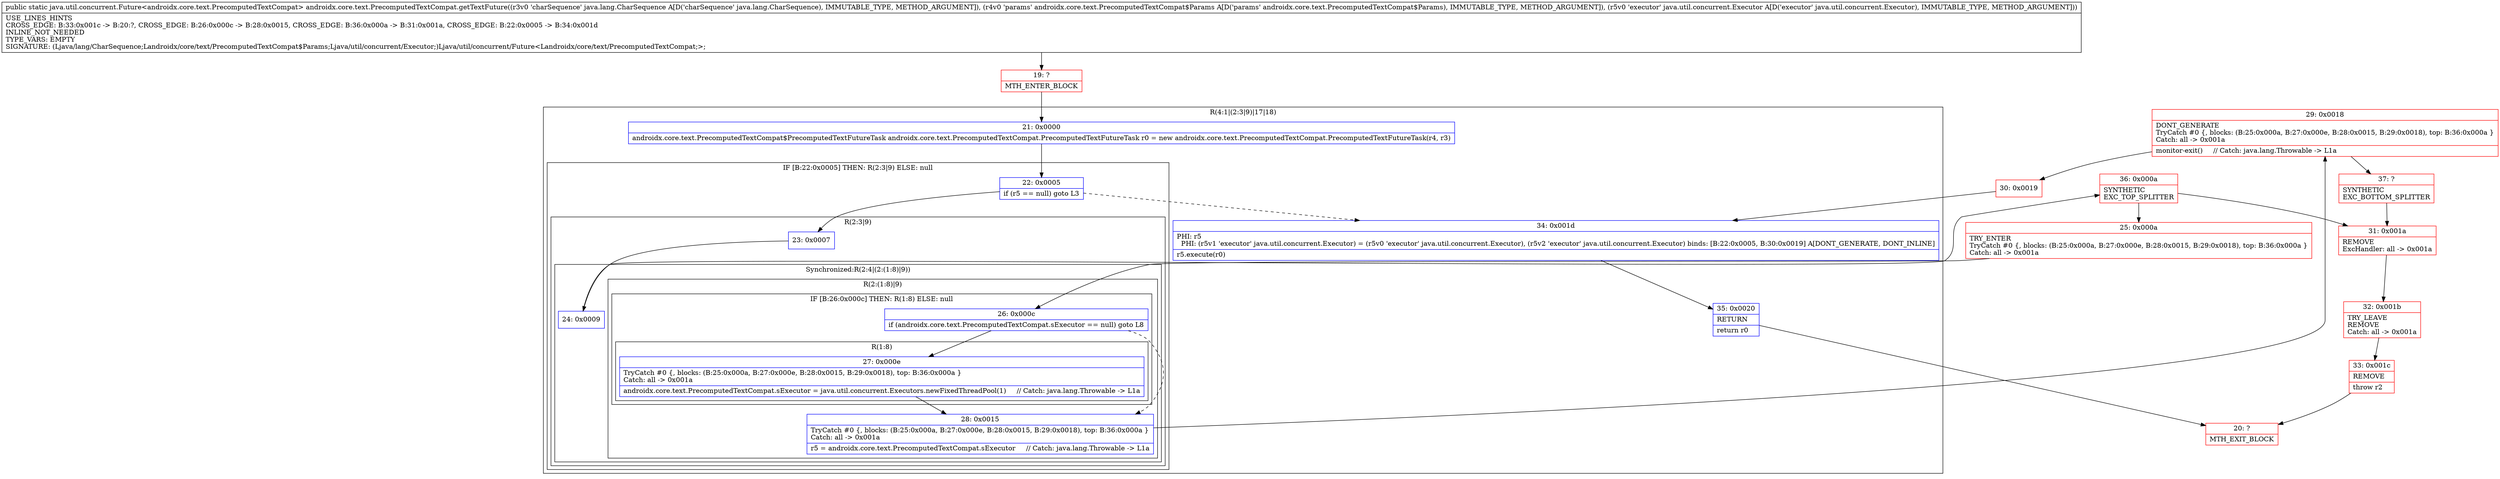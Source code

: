 digraph "CFG forandroidx.core.text.PrecomputedTextCompat.getTextFuture(Ljava\/lang\/CharSequence;Landroidx\/core\/text\/PrecomputedTextCompat$Params;Ljava\/util\/concurrent\/Executor;)Ljava\/util\/concurrent\/Future;" {
subgraph cluster_Region_1914595367 {
label = "R(4:1|(2:3|9)|17|18)";
node [shape=record,color=blue];
Node_21 [shape=record,label="{21\:\ 0x0000|androidx.core.text.PrecomputedTextCompat$PrecomputedTextFutureTask androidx.core.text.PrecomputedTextCompat.PrecomputedTextFutureTask r0 = new androidx.core.text.PrecomputedTextCompat.PrecomputedTextFutureTask(r4, r3)\l}"];
subgraph cluster_IfRegion_1316248856 {
label = "IF [B:22:0x0005] THEN: R(2:3|9) ELSE: null";
node [shape=record,color=blue];
Node_22 [shape=record,label="{22\:\ 0x0005|if (r5 == null) goto L3\l}"];
subgraph cluster_Region_467333995 {
label = "R(2:3|9)";
node [shape=record,color=blue];
Node_23 [shape=record,label="{23\:\ 0x0007}"];
subgraph cluster_SynchronizedRegion_1700787549 {
label = "Synchronized:R(2:4|(2:(1:8)|9))";
node [shape=record,color=blue];
Node_24 [shape=record,label="{24\:\ 0x0009}"];
subgraph cluster_Region_246095128 {
label = "R(2:(1:8)|9)";
node [shape=record,color=blue];
subgraph cluster_IfRegion_1650134344 {
label = "IF [B:26:0x000c] THEN: R(1:8) ELSE: null";
node [shape=record,color=blue];
Node_26 [shape=record,label="{26\:\ 0x000c|if (androidx.core.text.PrecomputedTextCompat.sExecutor == null) goto L8\l}"];
subgraph cluster_Region_785841091 {
label = "R(1:8)";
node [shape=record,color=blue];
Node_27 [shape=record,label="{27\:\ 0x000e|TryCatch #0 \{, blocks: (B:25:0x000a, B:27:0x000e, B:28:0x0015, B:29:0x0018), top: B:36:0x000a \}\lCatch: all \-\> 0x001a\l|androidx.core.text.PrecomputedTextCompat.sExecutor = java.util.concurrent.Executors.newFixedThreadPool(1)     \/\/ Catch: java.lang.Throwable \-\> L1a\l}"];
}
}
Node_28 [shape=record,label="{28\:\ 0x0015|TryCatch #0 \{, blocks: (B:25:0x000a, B:27:0x000e, B:28:0x0015, B:29:0x0018), top: B:36:0x000a \}\lCatch: all \-\> 0x001a\l|r5 = androidx.core.text.PrecomputedTextCompat.sExecutor     \/\/ Catch: java.lang.Throwable \-\> L1a\l}"];
}
}
}
}
Node_34 [shape=record,label="{34\:\ 0x001d|PHI: r5 \l  PHI: (r5v1 'executor' java.util.concurrent.Executor) = (r5v0 'executor' java.util.concurrent.Executor), (r5v2 'executor' java.util.concurrent.Executor) binds: [B:22:0x0005, B:30:0x0019] A[DONT_GENERATE, DONT_INLINE]\l|r5.execute(r0)\l}"];
Node_35 [shape=record,label="{35\:\ 0x0020|RETURN\l|return r0\l}"];
}
Node_19 [shape=record,color=red,label="{19\:\ ?|MTH_ENTER_BLOCK\l}"];
Node_36 [shape=record,color=red,label="{36\:\ 0x000a|SYNTHETIC\lEXC_TOP_SPLITTER\l}"];
Node_25 [shape=record,color=red,label="{25\:\ 0x000a|TRY_ENTER\lTryCatch #0 \{, blocks: (B:25:0x000a, B:27:0x000e, B:28:0x0015, B:29:0x0018), top: B:36:0x000a \}\lCatch: all \-\> 0x001a\l}"];
Node_29 [shape=record,color=red,label="{29\:\ 0x0018|DONT_GENERATE\lTryCatch #0 \{, blocks: (B:25:0x000a, B:27:0x000e, B:28:0x0015, B:29:0x0018), top: B:36:0x000a \}\lCatch: all \-\> 0x001a\l|monitor\-exit()     \/\/ Catch: java.lang.Throwable \-\> L1a\l}"];
Node_30 [shape=record,color=red,label="{30\:\ 0x0019}"];
Node_37 [shape=record,color=red,label="{37\:\ ?|SYNTHETIC\lEXC_BOTTOM_SPLITTER\l}"];
Node_31 [shape=record,color=red,label="{31\:\ 0x001a|REMOVE\lExcHandler: all \-\> 0x001a\l}"];
Node_32 [shape=record,color=red,label="{32\:\ 0x001b|TRY_LEAVE\lREMOVE\lCatch: all \-\> 0x001a\l}"];
Node_33 [shape=record,color=red,label="{33\:\ 0x001c|REMOVE\l|throw r2\l}"];
Node_20 [shape=record,color=red,label="{20\:\ ?|MTH_EXIT_BLOCK\l}"];
MethodNode[shape=record,label="{public static java.util.concurrent.Future\<androidx.core.text.PrecomputedTextCompat\> androidx.core.text.PrecomputedTextCompat.getTextFuture((r3v0 'charSequence' java.lang.CharSequence A[D('charSequence' java.lang.CharSequence), IMMUTABLE_TYPE, METHOD_ARGUMENT]), (r4v0 'params' androidx.core.text.PrecomputedTextCompat$Params A[D('params' androidx.core.text.PrecomputedTextCompat$Params), IMMUTABLE_TYPE, METHOD_ARGUMENT]), (r5v0 'executor' java.util.concurrent.Executor A[D('executor' java.util.concurrent.Executor), IMMUTABLE_TYPE, METHOD_ARGUMENT]))  | USE_LINES_HINTS\lCROSS_EDGE: B:33:0x001c \-\> B:20:?, CROSS_EDGE: B:26:0x000c \-\> B:28:0x0015, CROSS_EDGE: B:36:0x000a \-\> B:31:0x001a, CROSS_EDGE: B:22:0x0005 \-\> B:34:0x001d\lINLINE_NOT_NEEDED\lTYPE_VARS: EMPTY\lSIGNATURE: (Ljava\/lang\/CharSequence;Landroidx\/core\/text\/PrecomputedTextCompat$Params;Ljava\/util\/concurrent\/Executor;)Ljava\/util\/concurrent\/Future\<Landroidx\/core\/text\/PrecomputedTextCompat;\>;\l}"];
MethodNode -> Node_19;Node_21 -> Node_22;
Node_22 -> Node_23;
Node_22 -> Node_34[style=dashed];
Node_23 -> Node_24;
Node_24 -> Node_36;
Node_26 -> Node_27;
Node_26 -> Node_28[style=dashed];
Node_27 -> Node_28;
Node_28 -> Node_29;
Node_34 -> Node_35;
Node_35 -> Node_20;
Node_19 -> Node_21;
Node_36 -> Node_25;
Node_36 -> Node_31;
Node_25 -> Node_26;
Node_29 -> Node_30;
Node_29 -> Node_37;
Node_30 -> Node_34;
Node_37 -> Node_31;
Node_31 -> Node_32;
Node_32 -> Node_33;
Node_33 -> Node_20;
}

